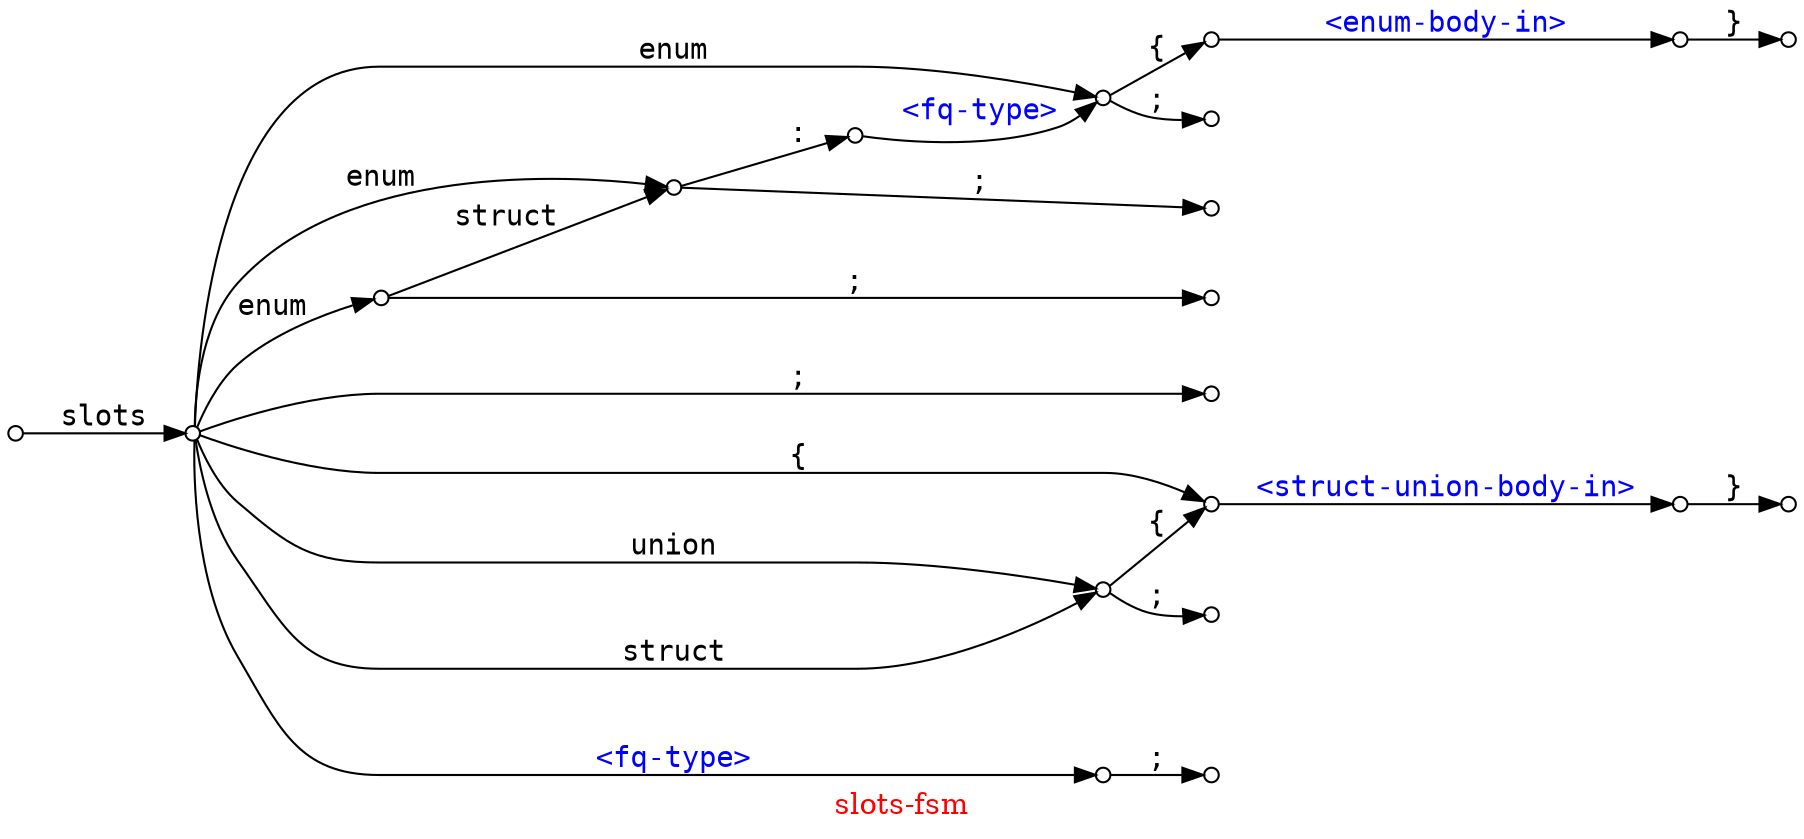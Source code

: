 // -*- mode: c++ -*-

// slots <fq-type> ;

// slots        ;
// slots        { ... }
// slots struct ;
// slots struct { ... }
// slots union  ;
// slots union  { ... }

// slots enum                    ;
// slots enum                    { ... }
// slots enum        : <fq-type> ;
// slots enum        : <fq-type> { ... }
// slots enum struct             ;
// slots enum struct             { ... }
// slots enum struct : <fq-type> ;
// slots enum struct : <fq-type> { ... }

digraph "slots-fsm" {
  graph [ rankdir = LR, label = "\G", fontcolor = red ];
  edge [ fontname = "courier" ];
  node [ shape = circle, fontsize = 12, width = 0.3, fixedsize = true ];
  node [ label = "", width = 0.1 ];

  000 -> 010 [ label = "slots" ];
  010 -> 020 [ label = "enum" ];
  010 -> 030 [ label = "enum" ];
  010 -> 050 [ label = "enum" ];
  020 -> 030 [ label = "struct" ];
  010 -> 015 [ label = ";" ];
  020 -> 025 [ label = ";" ];
  030 -> 040 [ label = ":" ];
  030 -> 035 [ label = ";" ];
  040 -> 050 [ label = "<fq-type>", fontcolor = blue ];
  050 -> 060 [ label = "{" ];
  050 -> 055 [ label = ";" ];
  060 -> 070 [ label = "<enum-body-in>", fontcolor = blue ];
  070 -> 080 [ label = "}" ];

  010 -> 100 [ label = "union" ];
  010 -> 100 [ label = "struct" ];
  010 -> 110 [ label = "{" ];
  100 -> 110 [ label = "{" ];
  100 -> 105 [ label = ";" ];
  110 -> 120 [ label = "<struct-union-body-in>", fontcolor = blue ];
  120 -> 130 [ label = "}" ];

  010 -> 140 [ label = "<fq-type>", fontcolor = blue ];
  140 -> 145 [ label = ";" ];

  subgraph {
    graph [ rank = same ];
    050;
    100;
    140;
  }
  subgraph {
    graph [ rank = same ];
    015;
    025;
    035;
    055;
    105;
    145;
  }
}

